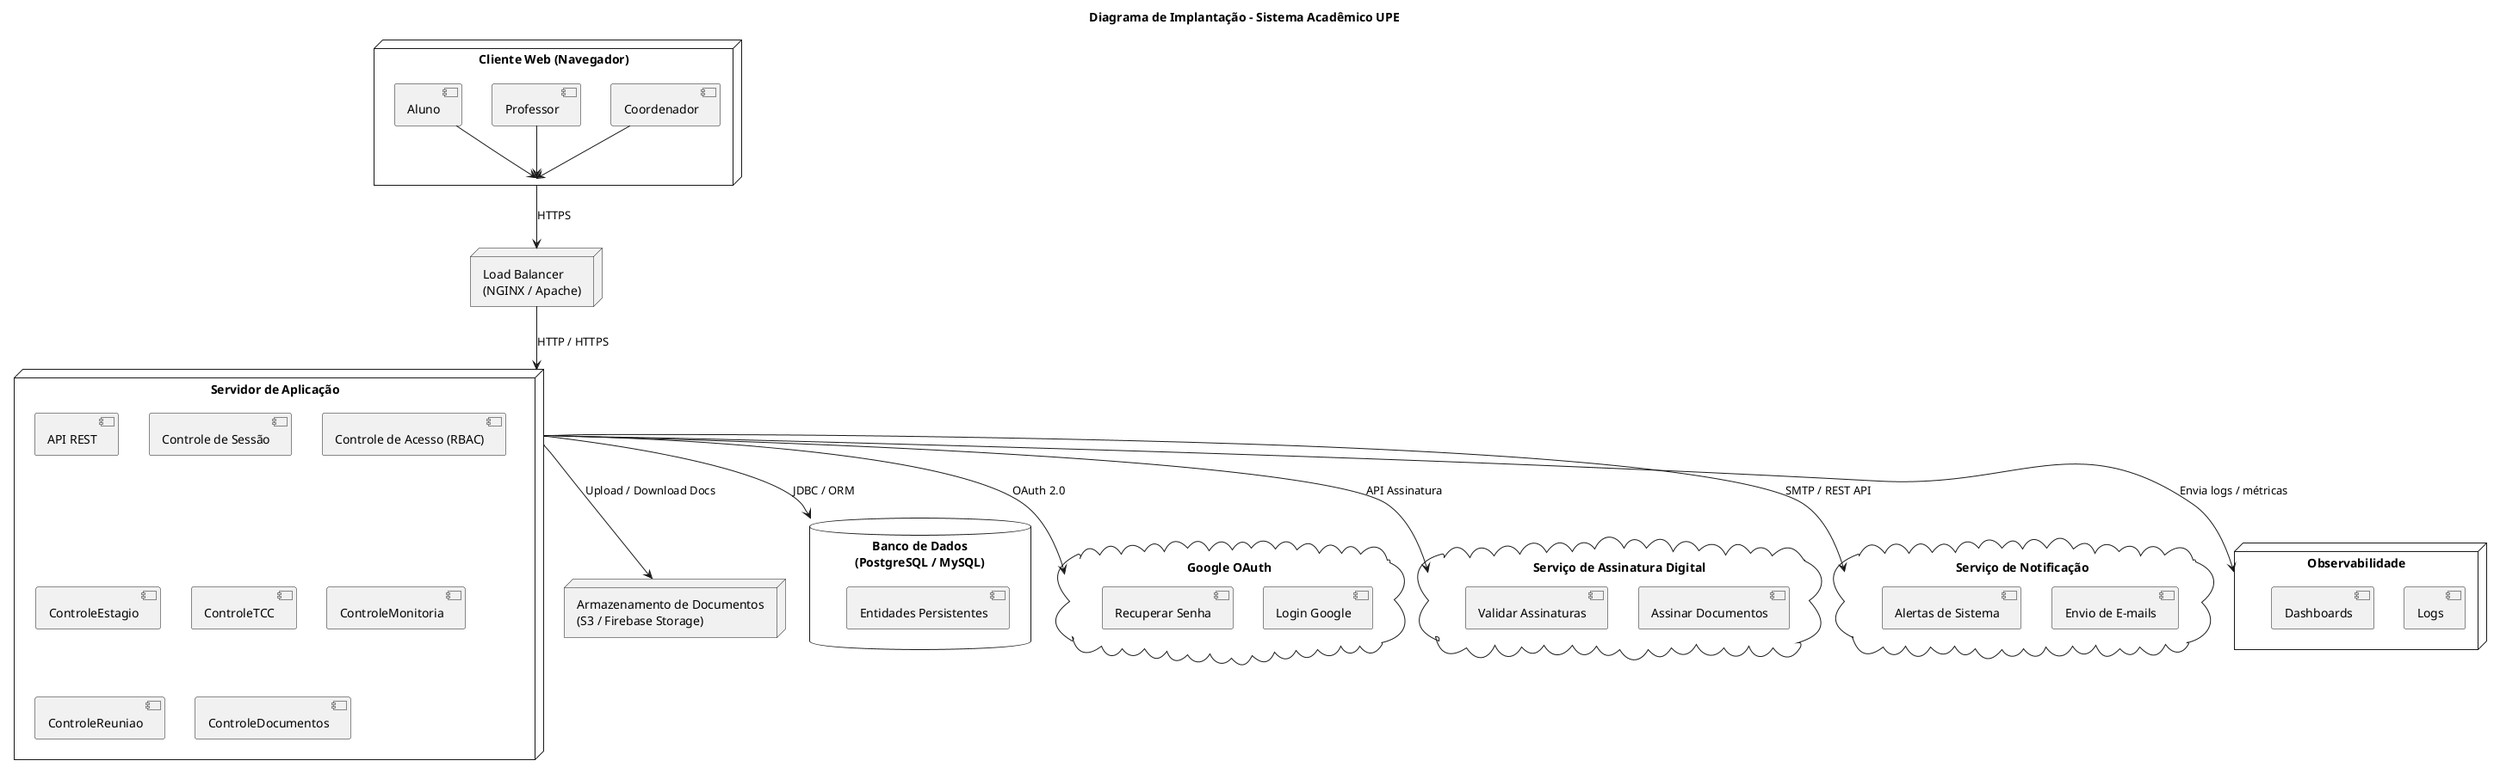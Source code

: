 @startuml
title Diagrama de Implantação - Sistema Acadêmico UPE

' CLIENTE
node "Cliente Web (Navegador)" as Cliente {
[Aluno]
[Professor]
[Coordenador]
}

' LOAD BALANCER
node "Load Balancer\n(NGINX / Apache)" as LB

' BACKEND
node "Servidor de Aplicação" as AppServer {
[API REST]
[Controle de Sessão]
[Controle de Acesso (RBAC)]
[ControleEstagio]
[ControleTCC]
[ControleMonitoria]
[ControleReuniao]
[ControleDocumentos]
}

' DATABASE
database "Banco de Dados\n(PostgreSQL / MySQL)" as DB {
[Entidades Persistentes]
}

' DOCUMENT STORAGE
node "Armazenamento de Documentos\n(S3 / Firebase Storage)" as Storage

' AUTENTICAÇÃO
cloud "Google OAuth" as OAuth {
[Login Google]
[Recuperar Senha]
}

' ASSINATURA DIGITAL
cloud "Serviço de Assinatura Digital" as Assinatura {
[Assinar Documentos]
[Validar Assinaturas]
}

' NOTIFICAÇÕES
cloud "Serviço de Notificação" as Notif {
[Envio de E-mails]
[Alertas de Sistema]
}

' MONITORAMENTO (Opcional)
node "Observabilidade" as Monitor {
[Logs]
[Dashboards]
}

' RELAÇÕES
Aluno --> Cliente
Professor --> Cliente
Coordenador --> Cliente

Cliente --> LB : HTTPS
LB --> AppServer : HTTP / HTTPS

AppServer --> DB : JDBC / ORM
AppServer --> OAuth : OAuth 2.0
AppServer --> Storage : Upload / Download Docs
AppServer --> Assinatura : API Assinatura
AppServer --> Notif : SMTP / REST API
AppServer --> Monitor : Envia logs / métricas

@enduml